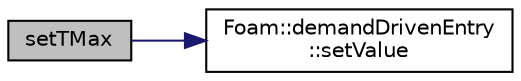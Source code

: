 digraph "setTMax"
{
  bgcolor="transparent";
  edge [fontname="Helvetica",fontsize="10",labelfontname="Helvetica",labelfontsize="10"];
  node [fontname="Helvetica",fontsize="10",shape=record];
  rankdir="LR";
  Node1 [label="setTMax",height=0.2,width=0.4,color="black", fillcolor="grey75", style="filled", fontcolor="black"];
  Node1 -> Node2 [color="midnightblue",fontsize="10",style="solid",fontname="Helvetica"];
  Node2 [label="Foam::demandDrivenEntry\l::setValue",height=0.2,width=0.4,color="black",URL="$a00510.html#a30686287476680bb3045da7127512e72",tooltip="Set the value. "];
}
